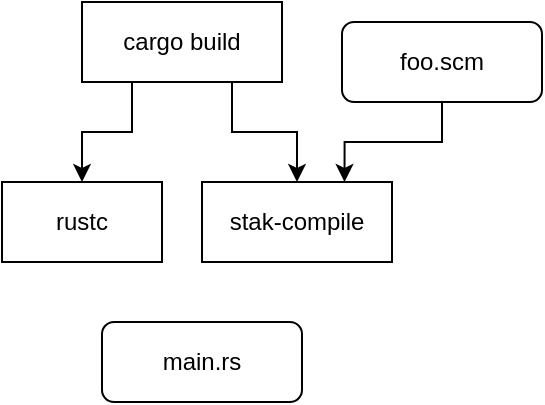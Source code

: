 <mxfile version="27.1.6">
  <diagram name="Page-1" id="Q0t0HqGckSXzu5CNkWJ1">
    <mxGraphModel dx="558" dy="366" grid="1" gridSize="10" guides="1" tooltips="1" connect="1" arrows="1" fold="1" page="1" pageScale="1" pageWidth="850" pageHeight="1100" math="0" shadow="0">
      <root>
        <mxCell id="0" />
        <mxCell id="1" parent="0" />
        <mxCell id="yJTYoWO8Eg_gIqgCEfI9-6" style="edgeStyle=orthogonalEdgeStyle;rounded=0;orthogonalLoop=1;jettySize=auto;html=1;exitX=0.25;exitY=1;exitDx=0;exitDy=0;entryX=0.5;entryY=0;entryDx=0;entryDy=0;" edge="1" parent="1" source="yJTYoWO8Eg_gIqgCEfI9-1" target="yJTYoWO8Eg_gIqgCEfI9-5">
          <mxGeometry relative="1" as="geometry" />
        </mxCell>
        <mxCell id="yJTYoWO8Eg_gIqgCEfI9-7" style="edgeStyle=orthogonalEdgeStyle;rounded=0;orthogonalLoop=1;jettySize=auto;html=1;exitX=0.75;exitY=1;exitDx=0;exitDy=0;entryX=0.5;entryY=0;entryDx=0;entryDy=0;" edge="1" parent="1" source="yJTYoWO8Eg_gIqgCEfI9-1" target="yJTYoWO8Eg_gIqgCEfI9-2">
          <mxGeometry relative="1" as="geometry" />
        </mxCell>
        <mxCell id="yJTYoWO8Eg_gIqgCEfI9-1" value="cargo build" style="rounded=0;whiteSpace=wrap;html=1;" vertex="1" parent="1">
          <mxGeometry x="320" y="120" width="100" height="40" as="geometry" />
        </mxCell>
        <mxCell id="yJTYoWO8Eg_gIqgCEfI9-2" value="&lt;div&gt;stak-compile&lt;/div&gt;" style="rounded=0;whiteSpace=wrap;html=1;" vertex="1" parent="1">
          <mxGeometry x="380" y="210" width="95" height="40" as="geometry" />
        </mxCell>
        <mxCell id="yJTYoWO8Eg_gIqgCEfI9-8" style="edgeStyle=orthogonalEdgeStyle;rounded=0;orthogonalLoop=1;jettySize=auto;html=1;exitX=0.5;exitY=1;exitDx=0;exitDy=0;entryX=0.75;entryY=0;entryDx=0;entryDy=0;" edge="1" parent="1" source="yJTYoWO8Eg_gIqgCEfI9-3" target="yJTYoWO8Eg_gIqgCEfI9-2">
          <mxGeometry relative="1" as="geometry" />
        </mxCell>
        <mxCell id="yJTYoWO8Eg_gIqgCEfI9-3" value="foo.scm" style="rounded=1;whiteSpace=wrap;html=1;glass=0;shadow=0;" vertex="1" parent="1">
          <mxGeometry x="450" y="130" width="100" height="40" as="geometry" />
        </mxCell>
        <mxCell id="yJTYoWO8Eg_gIqgCEfI9-4" value="main.rs" style="rounded=1;whiteSpace=wrap;html=1;glass=0;shadow=0;" vertex="1" parent="1">
          <mxGeometry x="330" y="280" width="100" height="40" as="geometry" />
        </mxCell>
        <mxCell id="yJTYoWO8Eg_gIqgCEfI9-5" value="&lt;div&gt;rustc&lt;/div&gt;" style="rounded=0;whiteSpace=wrap;html=1;glass=0;shadow=0;" vertex="1" parent="1">
          <mxGeometry x="280" y="210" width="80" height="40" as="geometry" />
        </mxCell>
      </root>
    </mxGraphModel>
  </diagram>
</mxfile>

